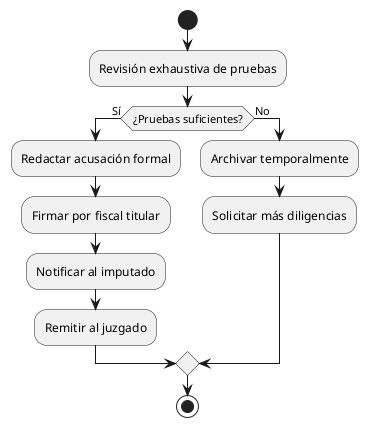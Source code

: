 @startuml
start
:Revisión exhaustiva de pruebas;
if (¿Pruebas suficientes?) then (Sí)
  :Redactar acusación formal;
  :Firmar por fiscal titular;
  :Notificar al imputado;
  :Remitir al juzgado;
else (No)
  :Archivar temporalmente;
  :Solicitar más diligencias;
endif
stop
@enduml